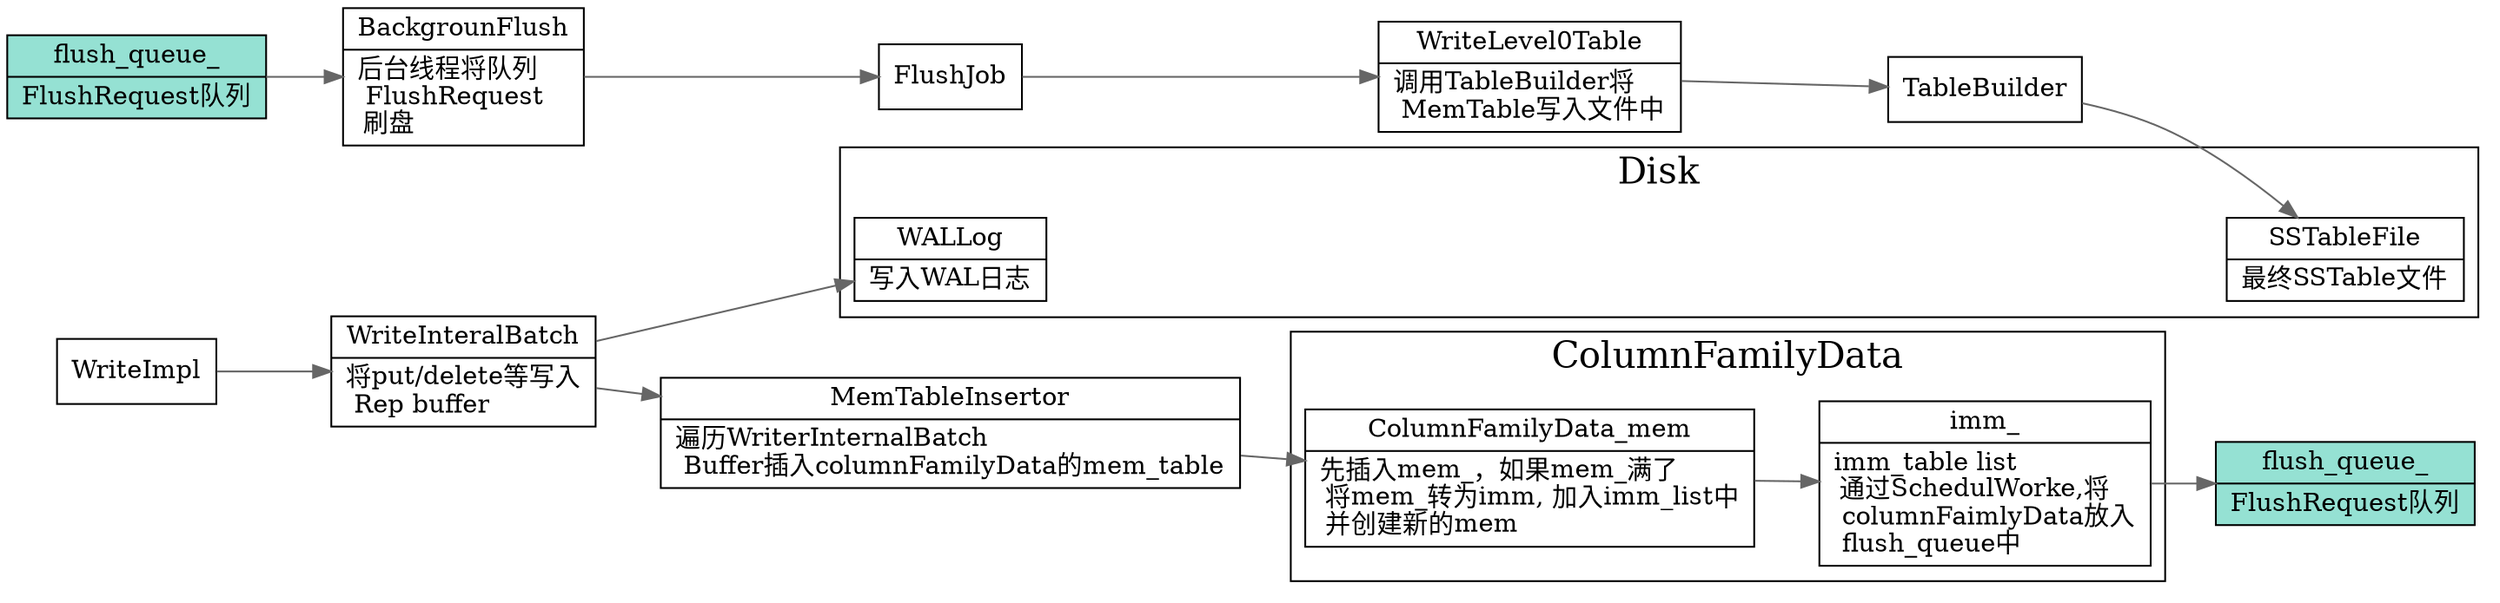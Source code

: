 digraph flush_data_flow_overview {
  node[shape=box];
  edge[color=gray40];
  newrank=true;
  rankdir=LR;
  WriteInteralBatch[shape="record";
    label="{{
      WriteInteralBatch|
      将put/delete等写入\l 
      Rep buffer\l
    }}";
  ];
  MemTableInsertor[shape="record";
    label="{{
      MemTableInsertor|
      遍历WriterInternalBatch\l
      Buffer插入columnFamilyData的mem_table
    }}";
  ];

  subgraph cluster_ColumnFamilyData {
    graph[label="ColumnFamilyData";fontsize=20;];
    ColumnFamilyData_mem -> ColumnFamilyData_imm_list;
    ColumnFamilyData_mem[shape="record";
      label="{{
        ColumnFamilyData_mem|
        先插入mem_，如果mem_满了\l
        将mem_转为imm, 加入imm_list中\l
        并创建新的mem\l
      }}";
    ];
    ColumnFamilyData_imm_list[shape="record";
      label="{{
        imm_|
        imm_table list\l
        通过SchedulWorke,将\l 
        columnFaimlyData放入\l 
        flush_queue中\l
      }}";
    ];
  }
  BackgrounFlush[shape="record";
    label="{{
      BackgrounFlush|
      后台线程将队列\l 
      FlushRequest\l
      刷盘\l
    }}";
  ];
  WriteLevel0Table[shape="record";
    label="{{
      WriteLevel0Table|
      调用TableBuilder将\l 
      MemTable写入文件中\l
    }}";
  ];
  WALLog[shape="record";
    label="{{
      WALLog|
      写入WAL日志
    }}";
  ];
  SSTableFile[shape="record";
    label="{{
      SSTableFile|
      最终SSTable文件
    }}";
  ];
  flush_queue_[shape="record";
    fillcolor="#95e1d3"
    style=filled;
    label="{{
      flush_queue_|
      FlushRequest队列
    }}";
  ];
  flush_queue_2[shape="record";
    fillcolor="#95e1d3"
    style=filled;
    label="{{
      flush_queue_|
      FlushRequest队列
    }}";
  ];
  subgraph cluster_Disk {
    graph[label="Disk";fontsize=20;];
    WALLog;
    SSTableFile;
  }
  WriteImpl -> WriteInteralBatch -> MemTableInsertor -> ColumnFamilyData_mem;
  ColumnFamilyData_imm_list  -> flush_queue_
  flush_queue_2 -> BackgrounFlush -> FlushJob -> WriteLevel0Table -> TableBuilder -> SSTableFile;
  WriteInteralBatch -> WALLog
}

